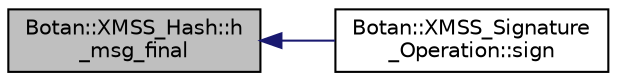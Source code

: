 digraph "Botan::XMSS_Hash::h_msg_final"
{
  edge [fontname="Helvetica",fontsize="10",labelfontname="Helvetica",labelfontsize="10"];
  node [fontname="Helvetica",fontsize="10",shape=record];
  rankdir="LR";
  Node8 [label="Botan::XMSS_Hash::h\l_msg_final",height=0.2,width=0.4,color="black", fillcolor="grey75", style="filled", fontcolor="black"];
  Node8 -> Node9 [dir="back",color="midnightblue",fontsize="10",style="solid",fontname="Helvetica"];
  Node9 [label="Botan::XMSS_Signature\l_Operation::sign",height=0.2,width=0.4,color="black", fillcolor="white", style="filled",URL="$class_botan_1_1_x_m_s_s___signature___operation.html#a358b62ab358d6d82ba3576821965983d"];
}
